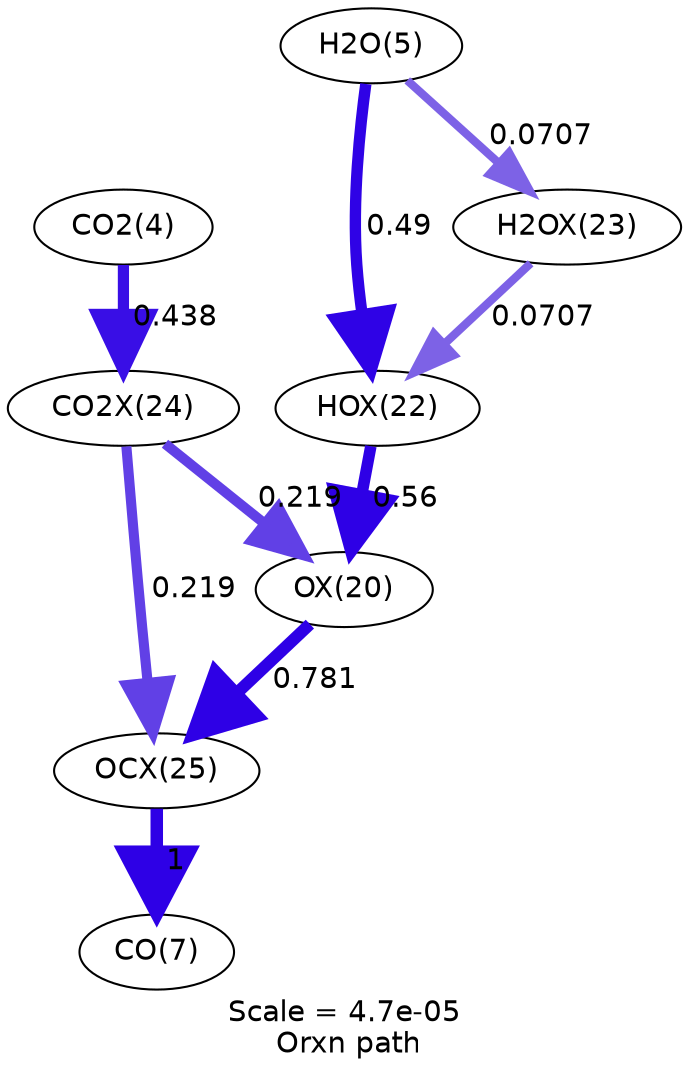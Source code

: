 digraph reaction_paths {
center=1;
s26 -> s24[fontname="Helvetica", penwidth=5.56, arrowsize=2.78, color="0.7, 1.06, 0.9"
, label=" 0.56"];
s24 -> s29[fontname="Helvetica", penwidth=5.81, arrowsize=2.91, color="0.7, 1.28, 0.9"
, label=" 0.781"];
s28 -> s24[fontname="Helvetica", penwidth=4.85, arrowsize=2.43, color="0.7, 0.719, 0.9"
, label=" 0.219"];
s6 -> s26[fontname="Helvetica", penwidth=5.46, arrowsize=2.73, color="0.7, 0.99, 0.9"
, label=" 0.49"];
s27 -> s26[fontname="Helvetica", penwidth=4, arrowsize=2, color="0.7, 0.571, 0.9"
, label=" 0.0707"];
s6 -> s27[fontname="Helvetica", penwidth=4, arrowsize=2, color="0.7, 0.571, 0.9"
, label=" 0.0707"];
s29 -> s8[fontname="Helvetica", penwidth=6, arrowsize=3, color="0.7, 1.5, 0.9"
, label=" 1"];
s28 -> s29[fontname="Helvetica", penwidth=4.85, arrowsize=2.43, color="0.7, 0.719, 0.9"
, label=" 0.219"];
s5 -> s28[fontname="Helvetica", penwidth=5.38, arrowsize=2.69, color="0.7, 0.938, 0.9"
, label=" 0.438"];
s5 [ fontname="Helvetica", label="CO2(4)"];
s6 [ fontname="Helvetica", label="H2O(5)"];
s8 [ fontname="Helvetica", label="CO(7)"];
s24 [ fontname="Helvetica", label="OX(20)"];
s26 [ fontname="Helvetica", label="HOX(22)"];
s27 [ fontname="Helvetica", label="H2OX(23)"];
s28 [ fontname="Helvetica", label="CO2X(24)"];
s29 [ fontname="Helvetica", label="OCX(25)"];
 label = "Scale = 4.7e-05\l Orxn path";
 fontname = "Helvetica";
}
